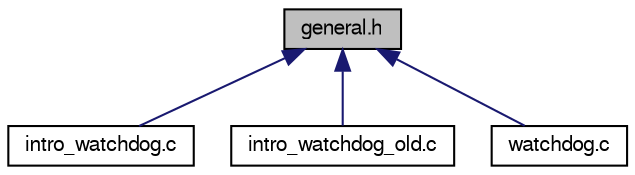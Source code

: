 digraph "general.h"
{
  edge [fontname="FreeSans",fontsize="10",labelfontname="FreeSans",labelfontsize="10"];
  node [fontname="FreeSans",fontsize="10",shape=record];
  Node1 [label="general.h",height=0.2,width=0.4,color="black", fillcolor="grey75", style="filled" fontcolor="black"];
  Node1 -> Node2 [dir="back",color="midnightblue",fontsize="10",style="solid"];
  Node2 [label="intro_watchdog.c",height=0.2,width=0.4,color="black", fillcolor="white", style="filled",URL="$intro__watchdog_8c.html",tooltip="Application pour l&#39;introduction aux concept de tâche. "];
  Node1 -> Node3 [dir="back",color="midnightblue",fontsize="10",style="solid"];
  Node3 [label="intro_watchdog_old.c",height=0.2,width=0.4,color="black", fillcolor="white", style="filled",URL="$intro__watchdog__old_8c.html"];
  Node1 -> Node4 [dir="back",color="midnightblue",fontsize="10",style="solid"];
  Node4 [label="watchdog.c",height=0.2,width=0.4,color="black", fillcolor="white", style="filled",URL="$watchdog_8c.html",tooltip="Fonctions permettant la mise en place d&#39;un watchdog. "];
}
